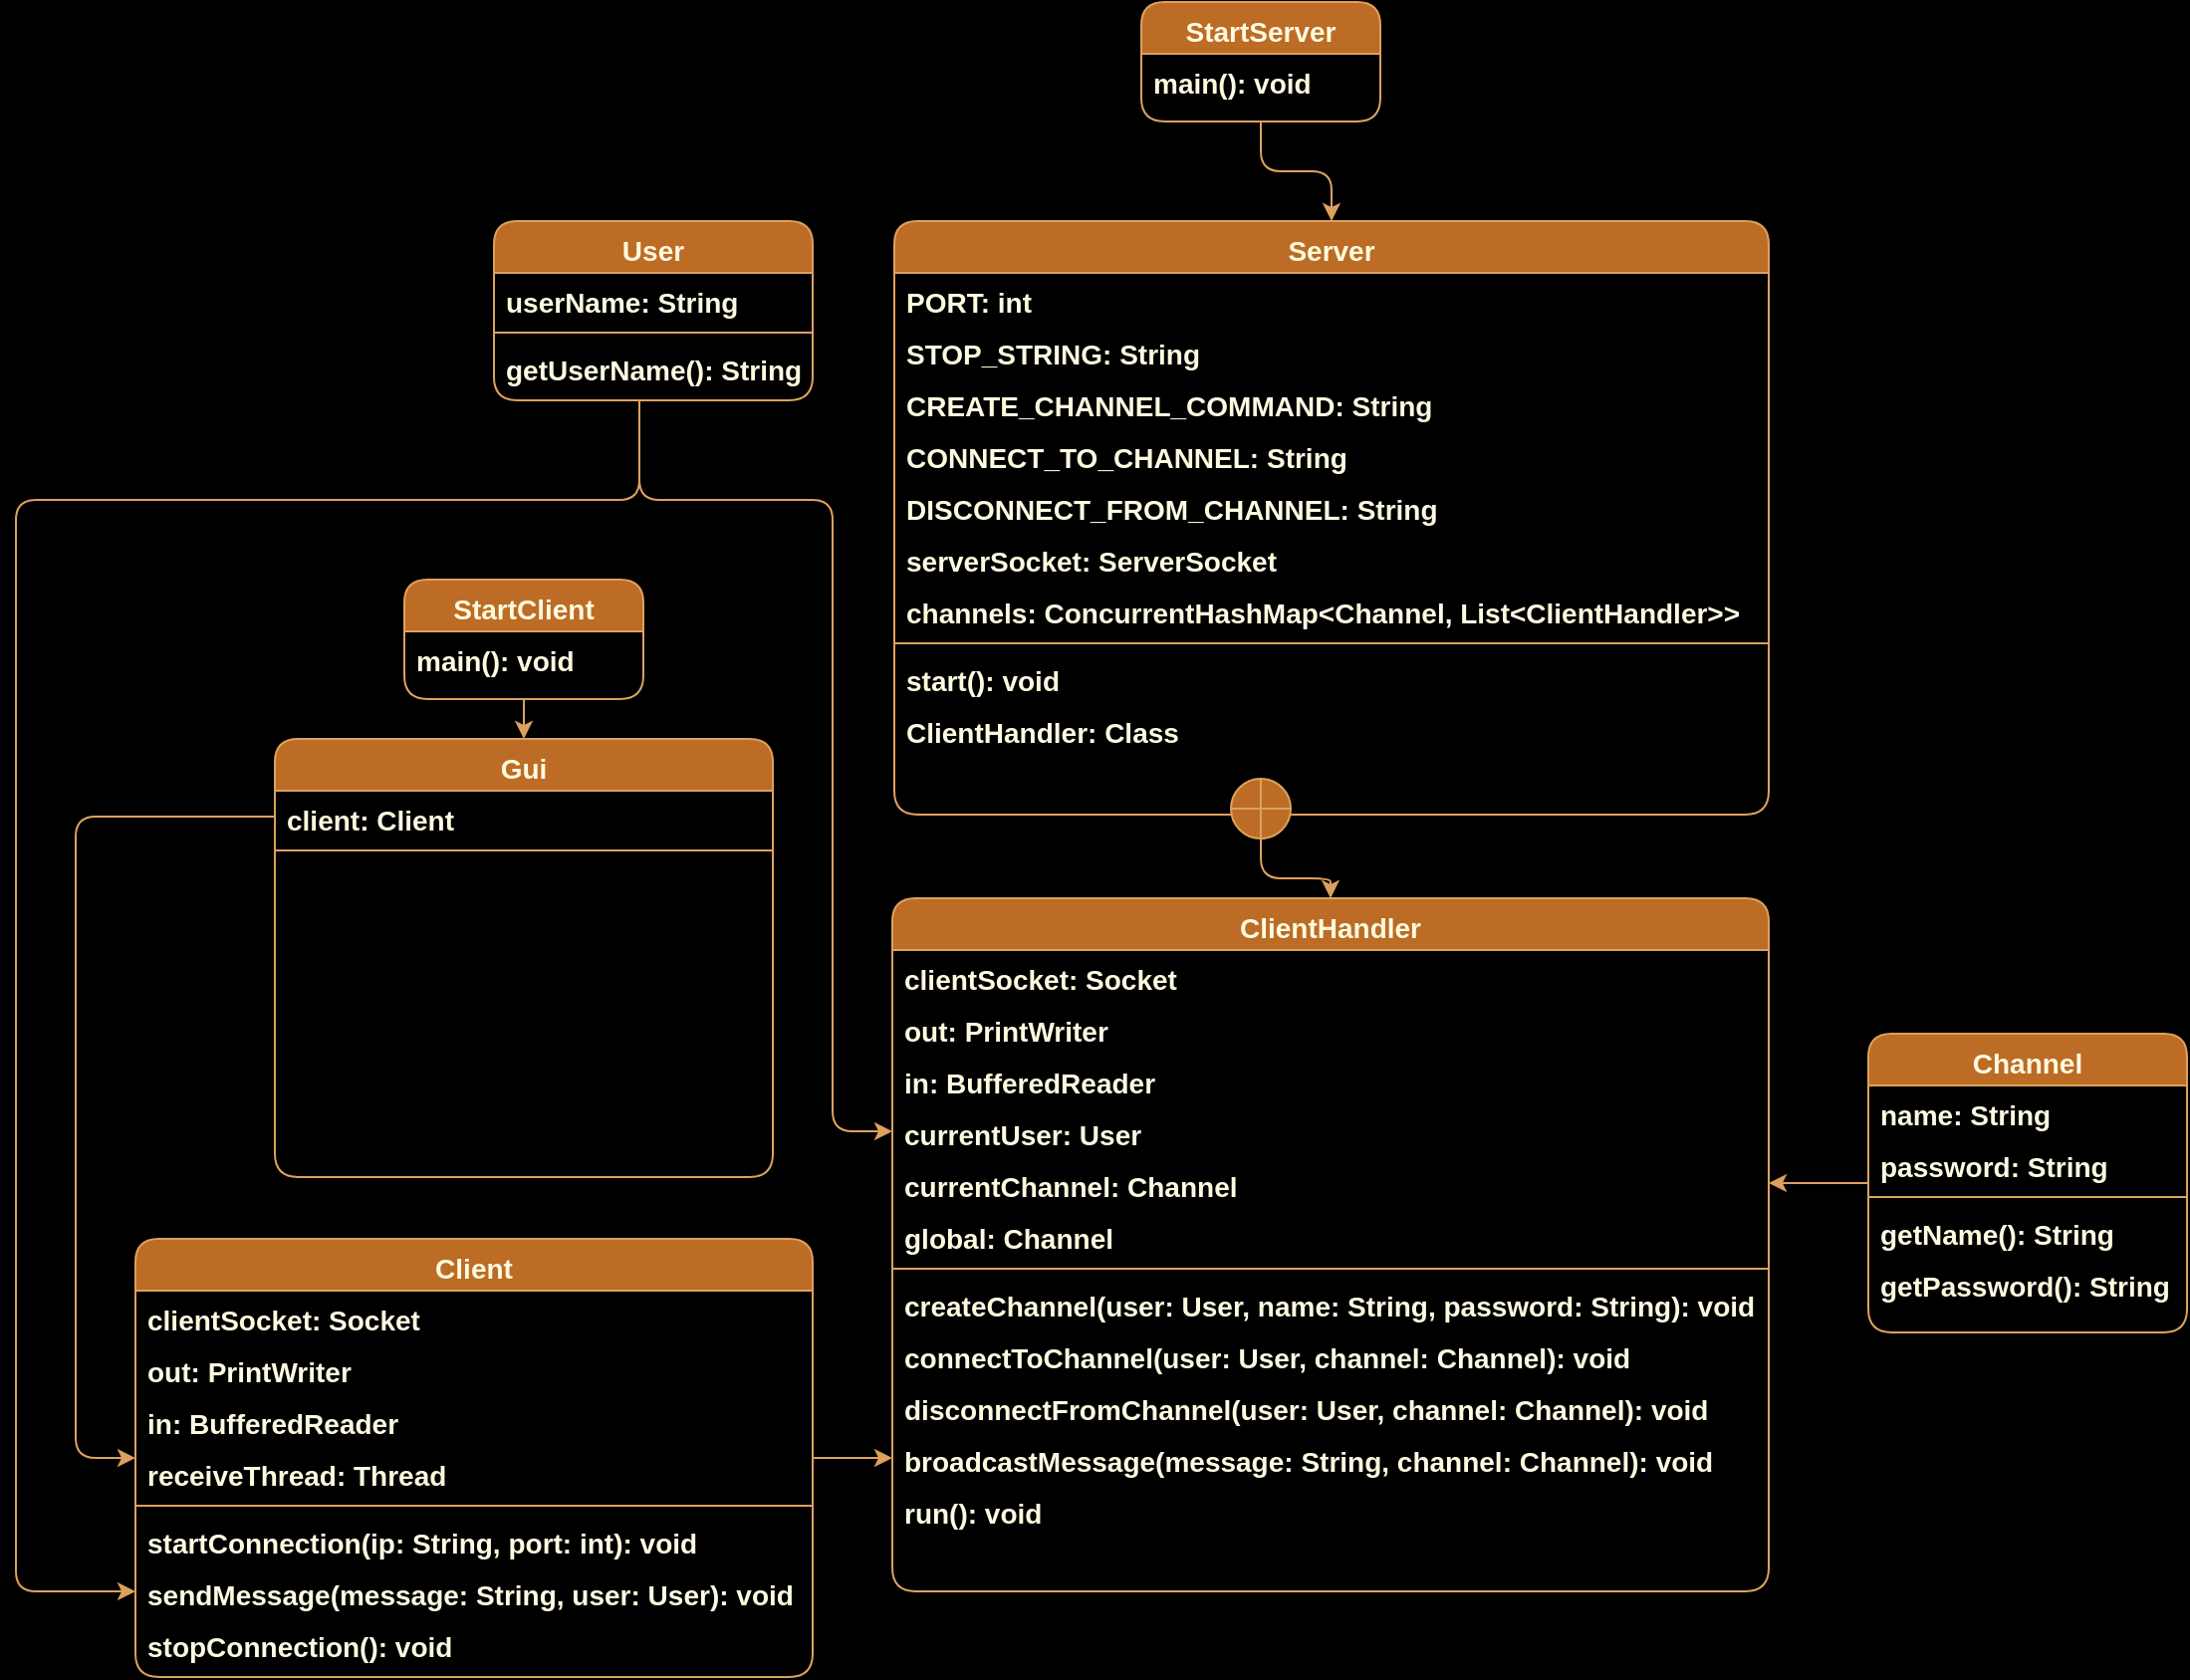 <mxfile version="24.6.4" type="device">
  <diagram id="C5RBs43oDa-KdzZeNtuy" name="Page-1">
    <mxGraphModel dx="1639" dy="1033" grid="1" gridSize="10" guides="1" tooltips="1" connect="1" arrows="1" fold="1" page="0" pageScale="1" pageWidth="827" pageHeight="1169" background="#000000" math="0" shadow="0">
      <root>
        <mxCell id="WIyWlLk6GJQsqaUBKTNV-0" />
        <mxCell id="WIyWlLk6GJQsqaUBKTNV-1" parent="WIyWlLk6GJQsqaUBKTNV-0" />
        <mxCell id="qZghLj85jXncSQMvilLt-119" style="edgeStyle=orthogonalEdgeStyle;rounded=1;orthogonalLoop=1;jettySize=auto;html=1;fontStyle=1;align=left;fontSize=14;fontColor=default;labelBackgroundColor=none;strokeColor=#DDA15E;" edge="1" parent="WIyWlLk6GJQsqaUBKTNV-1" source="qZghLj85jXncSQMvilLt-121" target="qZghLj85jXncSQMvilLt-160">
          <mxGeometry relative="1" as="geometry">
            <Array as="points">
              <mxPoint x="433" y="300" />
              <mxPoint x="530" y="300" />
              <mxPoint x="530" y="617" />
            </Array>
          </mxGeometry>
        </mxCell>
        <mxCell id="qZghLj85jXncSQMvilLt-120" style="edgeStyle=orthogonalEdgeStyle;rounded=1;orthogonalLoop=1;jettySize=auto;html=1;entryX=0;entryY=0.5;entryDx=0;entryDy=0;fontStyle=1;align=left;fontSize=14;fontColor=default;labelBackgroundColor=none;strokeColor=#DDA15E;" edge="1" parent="WIyWlLk6GJQsqaUBKTNV-1" source="qZghLj85jXncSQMvilLt-121" target="qZghLj85jXncSQMvilLt-140">
          <mxGeometry relative="1" as="geometry">
            <Array as="points">
              <mxPoint x="433" y="300" />
              <mxPoint x="120" y="300" />
              <mxPoint x="120" y="848" />
            </Array>
          </mxGeometry>
        </mxCell>
        <mxCell id="qZghLj85jXncSQMvilLt-121" value="User" style="swimlane;fontStyle=1;align=center;verticalAlign=top;childLayout=stackLayout;horizontal=1;startSize=26;horizontalStack=0;resizeParent=1;resizeLast=0;collapsible=1;marginBottom=0;rounded=1;shadow=0;strokeWidth=1;fontSize=14;fontColor=#FEFAE0;labelBackgroundColor=none;fillColor=#BC6C25;strokeColor=#DDA15E;" vertex="1" parent="WIyWlLk6GJQsqaUBKTNV-1">
          <mxGeometry x="360" y="160" width="160" height="90" as="geometry">
            <mxRectangle x="550" y="140" width="160" height="26" as="alternateBounds" />
          </mxGeometry>
        </mxCell>
        <mxCell id="qZghLj85jXncSQMvilLt-122" value="userName: String" style="text;align=left;verticalAlign=top;spacingLeft=4;spacingRight=4;overflow=hidden;rotatable=0;points=[[0,0.5],[1,0.5]];portConstraint=eastwest;fontStyle=1;fontSize=14;fontColor=#FEFAE0;labelBackgroundColor=none;rounded=1;" vertex="1" parent="qZghLj85jXncSQMvilLt-121">
          <mxGeometry y="26" width="160" height="26" as="geometry" />
        </mxCell>
        <mxCell id="qZghLj85jXncSQMvilLt-123" value="" style="line;html=1;strokeWidth=1;align=left;verticalAlign=middle;spacingTop=-1;spacingLeft=3;spacingRight=3;rotatable=0;labelPosition=right;points=[];portConstraint=eastwest;fontStyle=1;fontSize=14;fontColor=#FEFAE0;labelBackgroundColor=none;fillColor=#BC6C25;strokeColor=#DDA15E;rounded=1;" vertex="1" parent="qZghLj85jXncSQMvilLt-121">
          <mxGeometry y="52" width="160" height="8" as="geometry" />
        </mxCell>
        <mxCell id="qZghLj85jXncSQMvilLt-124" value="getUserName(): String" style="text;align=left;verticalAlign=top;spacingLeft=4;spacingRight=4;overflow=hidden;rotatable=0;points=[[0,0.5],[1,0.5]];portConstraint=eastwest;fontStyle=1;fontSize=14;fontColor=#FEFAE0;labelBackgroundColor=none;rounded=1;" vertex="1" parent="qZghLj85jXncSQMvilLt-121">
          <mxGeometry y="60" width="160" height="26" as="geometry" />
        </mxCell>
        <mxCell id="qZghLj85jXncSQMvilLt-125" style="edgeStyle=orthogonalEdgeStyle;rounded=1;orthogonalLoop=1;jettySize=auto;html=1;fontStyle=1;align=left;fontSize=14;fontColor=default;labelBackgroundColor=none;strokeColor=#DDA15E;" edge="1" parent="WIyWlLk6GJQsqaUBKTNV-1" source="qZghLj85jXncSQMvilLt-126" target="qZghLj85jXncSQMvilLt-161">
          <mxGeometry relative="1" as="geometry" />
        </mxCell>
        <mxCell id="qZghLj85jXncSQMvilLt-126" value="Channel&#xa;" style="swimlane;fontStyle=1;align=center;verticalAlign=top;childLayout=stackLayout;horizontal=1;startSize=26;horizontalStack=0;resizeParent=1;resizeLast=0;collapsible=1;marginBottom=0;rounded=1;shadow=0;strokeWidth=1;fontSize=14;fontColor=#FEFAE0;labelBackgroundColor=none;fillColor=#BC6C25;strokeColor=#DDA15E;" vertex="1" parent="WIyWlLk6GJQsqaUBKTNV-1">
          <mxGeometry x="1050" y="568" width="160" height="150" as="geometry">
            <mxRectangle x="550" y="140" width="160" height="26" as="alternateBounds" />
          </mxGeometry>
        </mxCell>
        <mxCell id="qZghLj85jXncSQMvilLt-127" value="name: String" style="text;align=left;verticalAlign=top;spacingLeft=4;spacingRight=4;overflow=hidden;rotatable=0;points=[[0,0.5],[1,0.5]];portConstraint=eastwest;fontStyle=1;fontSize=14;fontColor=#FEFAE0;labelBackgroundColor=none;rounded=1;" vertex="1" parent="qZghLj85jXncSQMvilLt-126">
          <mxGeometry y="26" width="160" height="26" as="geometry" />
        </mxCell>
        <mxCell id="qZghLj85jXncSQMvilLt-128" value="password: String" style="text;align=left;verticalAlign=top;spacingLeft=4;spacingRight=4;overflow=hidden;rotatable=0;points=[[0,0.5],[1,0.5]];portConstraint=eastwest;fontStyle=1;fontSize=14;fontColor=#FEFAE0;labelBackgroundColor=none;rounded=1;" vertex="1" parent="qZghLj85jXncSQMvilLt-126">
          <mxGeometry y="52" width="160" height="26" as="geometry" />
        </mxCell>
        <mxCell id="qZghLj85jXncSQMvilLt-129" value="" style="line;html=1;strokeWidth=1;align=left;verticalAlign=middle;spacingTop=-1;spacingLeft=3;spacingRight=3;rotatable=0;labelPosition=right;points=[];portConstraint=eastwest;fontStyle=1;fontSize=14;fontColor=#FEFAE0;labelBackgroundColor=none;fillColor=#BC6C25;strokeColor=#DDA15E;rounded=1;" vertex="1" parent="qZghLj85jXncSQMvilLt-126">
          <mxGeometry y="78" width="160" height="8" as="geometry" />
        </mxCell>
        <mxCell id="qZghLj85jXncSQMvilLt-130" value="getName(): String" style="text;align=left;verticalAlign=top;spacingLeft=4;spacingRight=4;overflow=hidden;rotatable=0;points=[[0,0.5],[1,0.5]];portConstraint=eastwest;fontStyle=1;fontSize=14;fontColor=#FEFAE0;labelBackgroundColor=none;rounded=1;" vertex="1" parent="qZghLj85jXncSQMvilLt-126">
          <mxGeometry y="86" width="160" height="26" as="geometry" />
        </mxCell>
        <mxCell id="qZghLj85jXncSQMvilLt-131" value="getPassword(): String" style="text;align=left;verticalAlign=top;spacingLeft=4;spacingRight=4;overflow=hidden;rotatable=0;points=[[0,0.5],[1,0.5]];portConstraint=eastwest;fontStyle=1;fontSize=14;fontColor=#FEFAE0;labelBackgroundColor=none;rounded=1;" vertex="1" parent="qZghLj85jXncSQMvilLt-126">
          <mxGeometry y="112" width="160" height="26" as="geometry" />
        </mxCell>
        <mxCell id="qZghLj85jXncSQMvilLt-132" style="edgeStyle=orthogonalEdgeStyle;rounded=1;orthogonalLoop=1;jettySize=auto;html=1;entryX=0;entryY=0.5;entryDx=0;entryDy=0;fontStyle=1;align=left;fontSize=14;fontColor=default;labelBackgroundColor=none;strokeColor=#DDA15E;" edge="1" parent="WIyWlLk6GJQsqaUBKTNV-1" source="qZghLj85jXncSQMvilLt-133" target="qZghLj85jXncSQMvilLt-167">
          <mxGeometry relative="1" as="geometry" />
        </mxCell>
        <mxCell id="qZghLj85jXncSQMvilLt-133" value="Client" style="swimlane;fontStyle=1;align=center;verticalAlign=top;childLayout=stackLayout;horizontal=1;startSize=26;horizontalStack=0;resizeParent=1;resizeLast=0;collapsible=1;marginBottom=0;rounded=1;shadow=0;strokeWidth=1;fontSize=14;fontColor=#FEFAE0;labelBackgroundColor=none;fillColor=#BC6C25;strokeColor=#DDA15E;" vertex="1" parent="WIyWlLk6GJQsqaUBKTNV-1">
          <mxGeometry x="180" y="671" width="340" height="220" as="geometry">
            <mxRectangle x="550" y="140" width="160" height="26" as="alternateBounds" />
          </mxGeometry>
        </mxCell>
        <mxCell id="qZghLj85jXncSQMvilLt-134" value="clientSocket: Socket" style="text;align=left;verticalAlign=top;spacingLeft=4;spacingRight=4;overflow=hidden;rotatable=0;points=[[0,0.5],[1,0.5]];portConstraint=eastwest;fontStyle=1;fontSize=14;fontColor=#FEFAE0;labelBackgroundColor=none;rounded=1;" vertex="1" parent="qZghLj85jXncSQMvilLt-133">
          <mxGeometry y="26" width="340" height="26" as="geometry" />
        </mxCell>
        <mxCell id="qZghLj85jXncSQMvilLt-135" value="out: PrintWriter" style="text;align=left;verticalAlign=top;spacingLeft=4;spacingRight=4;overflow=hidden;rotatable=0;points=[[0,0.5],[1,0.5]];portConstraint=eastwest;fontStyle=1;fontSize=14;fontColor=#FEFAE0;labelBackgroundColor=none;rounded=1;" vertex="1" parent="qZghLj85jXncSQMvilLt-133">
          <mxGeometry y="52" width="340" height="26" as="geometry" />
        </mxCell>
        <mxCell id="qZghLj85jXncSQMvilLt-136" value="in: BufferedReader" style="text;align=left;verticalAlign=top;spacingLeft=4;spacingRight=4;overflow=hidden;rotatable=0;points=[[0,0.5],[1,0.5]];portConstraint=eastwest;fontStyle=1;fontSize=14;fontColor=#FEFAE0;labelBackgroundColor=none;rounded=1;" vertex="1" parent="qZghLj85jXncSQMvilLt-133">
          <mxGeometry y="78" width="340" height="26" as="geometry" />
        </mxCell>
        <mxCell id="qZghLj85jXncSQMvilLt-137" value="receiveThread: Thread" style="text;align=left;verticalAlign=top;spacingLeft=4;spacingRight=4;overflow=hidden;rotatable=0;points=[[0,0.5],[1,0.5]];portConstraint=eastwest;fontStyle=1;fontSize=14;fontColor=#FEFAE0;labelBackgroundColor=none;rounded=1;" vertex="1" parent="qZghLj85jXncSQMvilLt-133">
          <mxGeometry y="104" width="340" height="26" as="geometry" />
        </mxCell>
        <mxCell id="qZghLj85jXncSQMvilLt-138" value="" style="line;html=1;strokeWidth=1;align=left;verticalAlign=middle;spacingTop=-1;spacingLeft=3;spacingRight=3;rotatable=0;labelPosition=right;points=[];portConstraint=eastwest;fontStyle=1;fontSize=14;fontColor=#FEFAE0;labelBackgroundColor=none;fillColor=#BC6C25;strokeColor=#DDA15E;rounded=1;" vertex="1" parent="qZghLj85jXncSQMvilLt-133">
          <mxGeometry y="130" width="340" height="8" as="geometry" />
        </mxCell>
        <mxCell id="qZghLj85jXncSQMvilLt-139" value="startConnection(ip: String, port: int): void" style="text;align=left;verticalAlign=top;spacingLeft=4;spacingRight=4;overflow=hidden;rotatable=0;points=[[0,0.5],[1,0.5]];portConstraint=eastwest;fontStyle=1;fontSize=14;fontColor=#FEFAE0;labelBackgroundColor=none;rounded=1;" vertex="1" parent="qZghLj85jXncSQMvilLt-133">
          <mxGeometry y="138" width="340" height="26" as="geometry" />
        </mxCell>
        <mxCell id="qZghLj85jXncSQMvilLt-140" value="sendMessage(message: String, user: User): void" style="text;align=left;verticalAlign=top;spacingLeft=4;spacingRight=4;overflow=hidden;rotatable=0;points=[[0,0.5],[1,0.5]];portConstraint=eastwest;fontStyle=1;fontSize=14;fontColor=#FEFAE0;labelBackgroundColor=none;rounded=1;" vertex="1" parent="qZghLj85jXncSQMvilLt-133">
          <mxGeometry y="164" width="340" height="26" as="geometry" />
        </mxCell>
        <mxCell id="qZghLj85jXncSQMvilLt-141" value="stopConnection(): void" style="text;align=left;verticalAlign=top;spacingLeft=4;spacingRight=4;overflow=hidden;rotatable=0;points=[[0,0.5],[1,0.5]];portConstraint=eastwest;fontStyle=1;fontSize=14;fontColor=#FEFAE0;labelBackgroundColor=none;rounded=1;" vertex="1" parent="qZghLj85jXncSQMvilLt-133">
          <mxGeometry y="190" width="340" height="26" as="geometry" />
        </mxCell>
        <mxCell id="qZghLj85jXncSQMvilLt-142" style="edgeStyle=orthogonalEdgeStyle;rounded=1;orthogonalLoop=1;jettySize=auto;html=1;entryX=0.5;entryY=0;entryDx=0;entryDy=0;fontStyle=1;align=left;fontSize=14;fontColor=default;labelBackgroundColor=none;strokeColor=#DDA15E;" edge="1" parent="WIyWlLk6GJQsqaUBKTNV-1" source="qZghLj85jXncSQMvilLt-143" target="qZghLj85jXncSQMvilLt-145">
          <mxGeometry relative="1" as="geometry" />
        </mxCell>
        <mxCell id="qZghLj85jXncSQMvilLt-143" value="StartServer" style="swimlane;fontStyle=1;align=center;verticalAlign=top;childLayout=stackLayout;horizontal=1;startSize=26;horizontalStack=0;resizeParent=1;resizeLast=0;collapsible=1;marginBottom=0;rounded=1;shadow=0;strokeWidth=1;fontSize=14;fontColor=#FEFAE0;labelBackgroundColor=none;fillColor=#BC6C25;strokeColor=#DDA15E;" vertex="1" parent="WIyWlLk6GJQsqaUBKTNV-1">
          <mxGeometry x="685" y="50" width="120" height="60" as="geometry">
            <mxRectangle x="550" y="140" width="160" height="26" as="alternateBounds" />
          </mxGeometry>
        </mxCell>
        <mxCell id="qZghLj85jXncSQMvilLt-144" value="main(): void" style="text;align=left;verticalAlign=top;spacingLeft=4;spacingRight=4;overflow=hidden;rotatable=0;points=[[0,0.5],[1,0.5]];portConstraint=eastwest;fontStyle=1;fontSize=14;fontColor=#FEFAE0;labelBackgroundColor=none;rounded=1;" vertex="1" parent="qZghLj85jXncSQMvilLt-143">
          <mxGeometry y="26" width="120" height="26" as="geometry" />
        </mxCell>
        <mxCell id="qZghLj85jXncSQMvilLt-145" value="Server" style="swimlane;fontStyle=1;align=center;verticalAlign=top;childLayout=stackLayout;horizontal=1;startSize=26;horizontalStack=0;resizeParent=1;resizeLast=0;collapsible=1;marginBottom=0;rounded=1;shadow=0;strokeWidth=1;fontSize=14;fontColor=#FEFAE0;labelBackgroundColor=none;strokeColor=#DDA15E;fillColor=#BC6C25;" vertex="1" parent="WIyWlLk6GJQsqaUBKTNV-1">
          <mxGeometry x="561" y="160" width="439" height="298" as="geometry">
            <mxRectangle x="550" y="140" width="160" height="26" as="alternateBounds" />
          </mxGeometry>
        </mxCell>
        <mxCell id="qZghLj85jXncSQMvilLt-146" value="PORT: int" style="text;align=left;verticalAlign=top;spacingLeft=4;spacingRight=4;overflow=hidden;rotatable=0;points=[[0,0.5],[1,0.5]];portConstraint=eastwest;fontStyle=1;fontSize=14;fontColor=#FEFAE0;labelBackgroundColor=none;rounded=1;" vertex="1" parent="qZghLj85jXncSQMvilLt-145">
          <mxGeometry y="26" width="439" height="26" as="geometry" />
        </mxCell>
        <mxCell id="qZghLj85jXncSQMvilLt-147" value="STOP_STRING: String" style="text;align=left;verticalAlign=top;spacingLeft=4;spacingRight=4;overflow=hidden;rotatable=0;points=[[0,0.5],[1,0.5]];portConstraint=eastwest;fontStyle=1;fontSize=14;fontColor=#FEFAE0;labelBackgroundColor=none;rounded=1;" vertex="1" parent="qZghLj85jXncSQMvilLt-145">
          <mxGeometry y="52" width="439" height="26" as="geometry" />
        </mxCell>
        <mxCell id="qZghLj85jXncSQMvilLt-148" value="CREATE_CHANNEL_COMMAND: String" style="text;align=left;verticalAlign=top;spacingLeft=4;spacingRight=4;overflow=hidden;rotatable=0;points=[[0,0.5],[1,0.5]];portConstraint=eastwest;fontStyle=1;fontSize=14;fontColor=#FEFAE0;labelBackgroundColor=none;rounded=1;" vertex="1" parent="qZghLj85jXncSQMvilLt-145">
          <mxGeometry y="78" width="439" height="26" as="geometry" />
        </mxCell>
        <mxCell id="qZghLj85jXncSQMvilLt-149" value="CONNECT_TO_CHANNEL: String" style="text;align=left;verticalAlign=top;spacingLeft=4;spacingRight=4;overflow=hidden;rotatable=0;points=[[0,0.5],[1,0.5]];portConstraint=eastwest;fontStyle=1;fontSize=14;fontColor=#FEFAE0;labelBackgroundColor=none;rounded=1;" vertex="1" parent="qZghLj85jXncSQMvilLt-145">
          <mxGeometry y="104" width="439" height="26" as="geometry" />
        </mxCell>
        <mxCell id="qZghLj85jXncSQMvilLt-150" value="DISCONNECT_FROM_CHANNEL: String" style="text;align=left;verticalAlign=top;spacingLeft=4;spacingRight=4;overflow=hidden;rotatable=0;points=[[0,0.5],[1,0.5]];portConstraint=eastwest;fontStyle=1;fontSize=14;fontColor=#FEFAE0;labelBackgroundColor=none;rounded=1;" vertex="1" parent="qZghLj85jXncSQMvilLt-145">
          <mxGeometry y="130" width="439" height="26" as="geometry" />
        </mxCell>
        <mxCell id="qZghLj85jXncSQMvilLt-151" value="serverSocket: ServerSocket" style="text;align=left;verticalAlign=top;spacingLeft=4;spacingRight=4;overflow=hidden;rotatable=0;points=[[0,0.5],[1,0.5]];portConstraint=eastwest;fontStyle=1;fontSize=14;fontColor=#FEFAE0;labelBackgroundColor=none;rounded=1;" vertex="1" parent="qZghLj85jXncSQMvilLt-145">
          <mxGeometry y="156" width="439" height="26" as="geometry" />
        </mxCell>
        <mxCell id="qZghLj85jXncSQMvilLt-152" value="channels: ConcurrentHashMap&lt;Channel, List&lt;ClientHandler&gt;&gt;" style="text;align=left;verticalAlign=top;spacingLeft=4;spacingRight=4;overflow=hidden;rotatable=0;points=[[0,0.5],[1,0.5]];portConstraint=eastwest;fontStyle=1;fontSize=14;fontColor=#FEFAE0;labelBackgroundColor=none;rounded=1;" vertex="1" parent="qZghLj85jXncSQMvilLt-145">
          <mxGeometry y="182" width="439" height="26" as="geometry" />
        </mxCell>
        <mxCell id="qZghLj85jXncSQMvilLt-153" value="" style="line;html=1;strokeWidth=1;align=left;verticalAlign=middle;spacingTop=-1;spacingLeft=3;spacingRight=3;rotatable=0;labelPosition=right;points=[];portConstraint=eastwest;fontStyle=1;fontSize=14;fontColor=#FEFAE0;labelBackgroundColor=none;fillColor=#BC6C25;strokeColor=#DDA15E;rounded=1;" vertex="1" parent="qZghLj85jXncSQMvilLt-145">
          <mxGeometry y="208" width="439" height="8" as="geometry" />
        </mxCell>
        <mxCell id="qZghLj85jXncSQMvilLt-154" value="start(): void" style="text;align=left;verticalAlign=top;spacingLeft=4;spacingRight=4;overflow=hidden;rotatable=0;points=[[0,0.5],[1,0.5]];portConstraint=eastwest;fontStyle=1;fontSize=14;fontColor=#FEFAE0;labelBackgroundColor=none;rounded=1;" vertex="1" parent="qZghLj85jXncSQMvilLt-145">
          <mxGeometry y="216" width="439" height="26" as="geometry" />
        </mxCell>
        <mxCell id="qZghLj85jXncSQMvilLt-155" value="ClientHandler: Class" style="text;align=left;verticalAlign=top;spacingLeft=4;spacingRight=4;overflow=hidden;rotatable=0;points=[[0,0.5],[1,0.5]];portConstraint=eastwest;fontStyle=1;fontSize=14;fontColor=#FEFAE0;labelBackgroundColor=none;rounded=1;" vertex="1" parent="qZghLj85jXncSQMvilLt-145">
          <mxGeometry y="242" width="439" height="26" as="geometry" />
        </mxCell>
        <mxCell id="qZghLj85jXncSQMvilLt-156" value="ClientHandler" style="swimlane;fontStyle=1;align=center;verticalAlign=top;childLayout=stackLayout;horizontal=1;startSize=26;horizontalStack=0;resizeParent=1;resizeLast=0;collapsible=1;marginBottom=0;rounded=1;shadow=0;strokeWidth=1;fontSize=14;fontColor=#FEFAE0;labelBackgroundColor=none;fillColor=#BC6C25;strokeColor=#DDA15E;" vertex="1" parent="WIyWlLk6GJQsqaUBKTNV-1">
          <mxGeometry x="560" y="500" width="440" height="348" as="geometry">
            <mxRectangle x="550" y="140" width="160" height="26" as="alternateBounds" />
          </mxGeometry>
        </mxCell>
        <mxCell id="qZghLj85jXncSQMvilLt-157" value="clientSocket: Socket" style="text;align=left;verticalAlign=top;spacingLeft=4;spacingRight=4;overflow=hidden;rotatable=0;points=[[0,0.5],[1,0.5]];portConstraint=eastwest;fontStyle=1;fontSize=14;fontColor=#FEFAE0;labelBackgroundColor=none;rounded=1;" vertex="1" parent="qZghLj85jXncSQMvilLt-156">
          <mxGeometry y="26" width="440" height="26" as="geometry" />
        </mxCell>
        <mxCell id="qZghLj85jXncSQMvilLt-158" value="out: PrintWriter" style="text;align=left;verticalAlign=top;spacingLeft=4;spacingRight=4;overflow=hidden;rotatable=0;points=[[0,0.5],[1,0.5]];portConstraint=eastwest;fontStyle=1;fontSize=14;fontColor=#FEFAE0;labelBackgroundColor=none;rounded=1;" vertex="1" parent="qZghLj85jXncSQMvilLt-156">
          <mxGeometry y="52" width="440" height="26" as="geometry" />
        </mxCell>
        <mxCell id="qZghLj85jXncSQMvilLt-159" value="in: BufferedReader" style="text;align=left;verticalAlign=top;spacingLeft=4;spacingRight=4;overflow=hidden;rotatable=0;points=[[0,0.5],[1,0.5]];portConstraint=eastwest;fontStyle=1;fontSize=14;fontColor=#FEFAE0;labelBackgroundColor=none;rounded=1;" vertex="1" parent="qZghLj85jXncSQMvilLt-156">
          <mxGeometry y="78" width="440" height="26" as="geometry" />
        </mxCell>
        <mxCell id="qZghLj85jXncSQMvilLt-160" value="currentUser: User" style="text;align=left;verticalAlign=top;spacingLeft=4;spacingRight=4;overflow=hidden;rotatable=0;points=[[0,0.5],[1,0.5]];portConstraint=eastwest;fontStyle=1;fontSize=14;fontColor=#FEFAE0;labelBackgroundColor=none;rounded=1;" vertex="1" parent="qZghLj85jXncSQMvilLt-156">
          <mxGeometry y="104" width="440" height="26" as="geometry" />
        </mxCell>
        <mxCell id="qZghLj85jXncSQMvilLt-161" value="currentChannel: Channel" style="text;align=left;verticalAlign=top;spacingLeft=4;spacingRight=4;overflow=hidden;rotatable=0;points=[[0,0.5],[1,0.5]];portConstraint=eastwest;fontStyle=1;fontSize=14;fontColor=#FEFAE0;labelBackgroundColor=none;rounded=1;" vertex="1" parent="qZghLj85jXncSQMvilLt-156">
          <mxGeometry y="130" width="440" height="26" as="geometry" />
        </mxCell>
        <mxCell id="qZghLj85jXncSQMvilLt-162" value="global: Channel" style="text;align=left;verticalAlign=top;spacingLeft=4;spacingRight=4;overflow=hidden;rotatable=0;points=[[0,0.5],[1,0.5]];portConstraint=eastwest;fontStyle=1;fontSize=14;fontColor=#FEFAE0;labelBackgroundColor=none;rounded=1;" vertex="1" parent="qZghLj85jXncSQMvilLt-156">
          <mxGeometry y="156" width="440" height="26" as="geometry" />
        </mxCell>
        <mxCell id="qZghLj85jXncSQMvilLt-163" value="" style="line;html=1;strokeWidth=1;align=left;verticalAlign=middle;spacingTop=-1;spacingLeft=3;spacingRight=3;rotatable=0;labelPosition=right;points=[];portConstraint=eastwest;fontStyle=1;fontSize=14;fontColor=#FEFAE0;labelBackgroundColor=none;fillColor=#BC6C25;strokeColor=#DDA15E;rounded=1;" vertex="1" parent="qZghLj85jXncSQMvilLt-156">
          <mxGeometry y="182" width="440" height="8" as="geometry" />
        </mxCell>
        <mxCell id="qZghLj85jXncSQMvilLt-164" value="createChannel(user: User, name: String, password: String): void" style="text;align=left;verticalAlign=top;spacingLeft=4;spacingRight=4;overflow=hidden;rotatable=0;points=[[0,0.5],[1,0.5]];portConstraint=eastwest;fontStyle=1;fontSize=14;fontColor=#FEFAE0;labelBackgroundColor=none;rounded=1;" vertex="1" parent="qZghLj85jXncSQMvilLt-156">
          <mxGeometry y="190" width="440" height="26" as="geometry" />
        </mxCell>
        <mxCell id="qZghLj85jXncSQMvilLt-165" value="connectToChannel(user: User, channel: Channel): void" style="text;align=left;verticalAlign=top;spacingLeft=4;spacingRight=4;overflow=hidden;rotatable=0;points=[[0,0.5],[1,0.5]];portConstraint=eastwest;fontStyle=1;fontSize=14;fontColor=#FEFAE0;labelBackgroundColor=none;rounded=1;" vertex="1" parent="qZghLj85jXncSQMvilLt-156">
          <mxGeometry y="216" width="440" height="26" as="geometry" />
        </mxCell>
        <mxCell id="qZghLj85jXncSQMvilLt-166" value="disconnectFromChannel(user: User, channel: Channel): void" style="text;align=left;verticalAlign=top;spacingLeft=4;spacingRight=4;overflow=hidden;rotatable=0;points=[[0,0.5],[1,0.5]];portConstraint=eastwest;fontStyle=1;fontSize=14;fontColor=#FEFAE0;labelBackgroundColor=none;rounded=1;" vertex="1" parent="qZghLj85jXncSQMvilLt-156">
          <mxGeometry y="242" width="440" height="26" as="geometry" />
        </mxCell>
        <mxCell id="qZghLj85jXncSQMvilLt-167" value="broadcastMessage(message: String, channel: Channel): void" style="text;align=left;verticalAlign=top;spacingLeft=4;spacingRight=4;overflow=hidden;rotatable=0;points=[[0,0.5],[1,0.5]];portConstraint=eastwest;fontStyle=1;fontSize=14;fontColor=#FEFAE0;labelBackgroundColor=none;rounded=1;" vertex="1" parent="qZghLj85jXncSQMvilLt-156">
          <mxGeometry y="268" width="440" height="26" as="geometry" />
        </mxCell>
        <mxCell id="qZghLj85jXncSQMvilLt-168" value="run(): void" style="text;align=left;verticalAlign=top;spacingLeft=4;spacingRight=4;overflow=hidden;rotatable=0;points=[[0,0.5],[1,0.5]];portConstraint=eastwest;fontStyle=1;fontSize=14;fontColor=#FEFAE0;labelBackgroundColor=none;rounded=1;" vertex="1" parent="qZghLj85jXncSQMvilLt-156">
          <mxGeometry y="294" width="440" height="26" as="geometry" />
        </mxCell>
        <mxCell id="qZghLj85jXncSQMvilLt-169" style="edgeStyle=orthogonalEdgeStyle;rounded=1;orthogonalLoop=1;jettySize=auto;html=1;fontStyle=1;align=left;fontSize=14;fontColor=default;labelBackgroundColor=none;strokeColor=#DDA15E;" edge="1" parent="WIyWlLk6GJQsqaUBKTNV-1" source="qZghLj85jXncSQMvilLt-170" target="qZghLj85jXncSQMvilLt-156">
          <mxGeometry relative="1" as="geometry" />
        </mxCell>
        <mxCell id="qZghLj85jXncSQMvilLt-170" value="" style="shape=orEllipse;perimeter=ellipsePerimeter;whiteSpace=wrap;html=1;backgroundOutline=1;fontStyle=1;align=left;fontSize=14;fontColor=#FEFAE0;labelBackgroundColor=none;fillColor=#BC6C25;strokeColor=#DDA15E;rounded=1;" vertex="1" parent="WIyWlLk6GJQsqaUBKTNV-1">
          <mxGeometry x="730" y="440" width="30" height="30" as="geometry" />
        </mxCell>
        <mxCell id="qZghLj85jXncSQMvilLt-171" style="edgeStyle=orthogonalEdgeStyle;rounded=1;orthogonalLoop=1;jettySize=auto;html=1;fontStyle=1;align=left;fontSize=14;fontColor=default;labelBackgroundColor=none;strokeColor=#DDA15E;" edge="1" parent="WIyWlLk6GJQsqaUBKTNV-1" source="qZghLj85jXncSQMvilLt-172" target="qZghLj85jXncSQMvilLt-174">
          <mxGeometry relative="1" as="geometry" />
        </mxCell>
        <mxCell id="qZghLj85jXncSQMvilLt-172" value="StartClient" style="swimlane;fontStyle=1;align=center;verticalAlign=top;childLayout=stackLayout;horizontal=1;startSize=26;horizontalStack=0;resizeParent=1;resizeLast=0;collapsible=1;marginBottom=0;rounded=1;shadow=0;strokeWidth=1;fontSize=14;fontColor=#FEFAE0;labelBackgroundColor=none;fillColor=#BC6C25;strokeColor=#DDA15E;" vertex="1" parent="WIyWlLk6GJQsqaUBKTNV-1">
          <mxGeometry x="315" y="340" width="120" height="60" as="geometry">
            <mxRectangle x="550" y="140" width="160" height="26" as="alternateBounds" />
          </mxGeometry>
        </mxCell>
        <mxCell id="qZghLj85jXncSQMvilLt-173" value="main(): void" style="text;align=left;verticalAlign=top;spacingLeft=4;spacingRight=4;overflow=hidden;rotatable=0;points=[[0,0.5],[1,0.5]];portConstraint=eastwest;fontStyle=1;fontSize=14;fontColor=#FEFAE0;labelBackgroundColor=none;rounded=1;" vertex="1" parent="qZghLj85jXncSQMvilLt-172">
          <mxGeometry y="26" width="120" height="26" as="geometry" />
        </mxCell>
        <mxCell id="qZghLj85jXncSQMvilLt-174" value="Gui" style="swimlane;fontStyle=1;align=center;verticalAlign=top;childLayout=stackLayout;horizontal=1;startSize=26;horizontalStack=0;resizeParent=1;resizeLast=0;collapsible=1;marginBottom=0;rounded=1;shadow=0;strokeWidth=1;fontSize=14;fontColor=#FEFAE0;labelBackgroundColor=none;fillColor=#BC6C25;strokeColor=#DDA15E;" vertex="1" parent="WIyWlLk6GJQsqaUBKTNV-1">
          <mxGeometry x="250" y="420" width="250" height="220" as="geometry">
            <mxRectangle x="550" y="140" width="160" height="26" as="alternateBounds" />
          </mxGeometry>
        </mxCell>
        <mxCell id="qZghLj85jXncSQMvilLt-175" value="client: Client" style="text;align=left;verticalAlign=top;spacingLeft=4;spacingRight=4;overflow=hidden;rotatable=0;points=[[0,0.5],[1,0.5]];portConstraint=eastwest;fontStyle=1;fontSize=14;fontColor=#FEFAE0;labelBackgroundColor=none;rounded=1;" vertex="1" parent="qZghLj85jXncSQMvilLt-174">
          <mxGeometry y="26" width="250" height="26" as="geometry" />
        </mxCell>
        <mxCell id="qZghLj85jXncSQMvilLt-176" value="" style="line;html=1;strokeWidth=1;align=left;verticalAlign=middle;spacingTop=-1;spacingLeft=3;spacingRight=3;rotatable=0;labelPosition=right;points=[];portConstraint=eastwest;fontStyle=1;fontSize=14;fontColor=#FEFAE0;labelBackgroundColor=none;fillColor=#BC6C25;strokeColor=#DDA15E;rounded=1;" vertex="1" parent="qZghLj85jXncSQMvilLt-174">
          <mxGeometry y="52" width="250" height="8" as="geometry" />
        </mxCell>
        <mxCell id="qZghLj85jXncSQMvilLt-177" style="edgeStyle=orthogonalEdgeStyle;rounded=1;orthogonalLoop=1;jettySize=auto;html=1;fontStyle=1;align=left;fontSize=14;fontColor=default;labelBackgroundColor=none;strokeColor=#DDA15E;" edge="1" parent="WIyWlLk6GJQsqaUBKTNV-1" source="qZghLj85jXncSQMvilLt-175" target="qZghLj85jXncSQMvilLt-133">
          <mxGeometry relative="1" as="geometry">
            <Array as="points">
              <mxPoint x="150" y="459" />
              <mxPoint x="150" y="781" />
            </Array>
          </mxGeometry>
        </mxCell>
      </root>
    </mxGraphModel>
  </diagram>
</mxfile>
